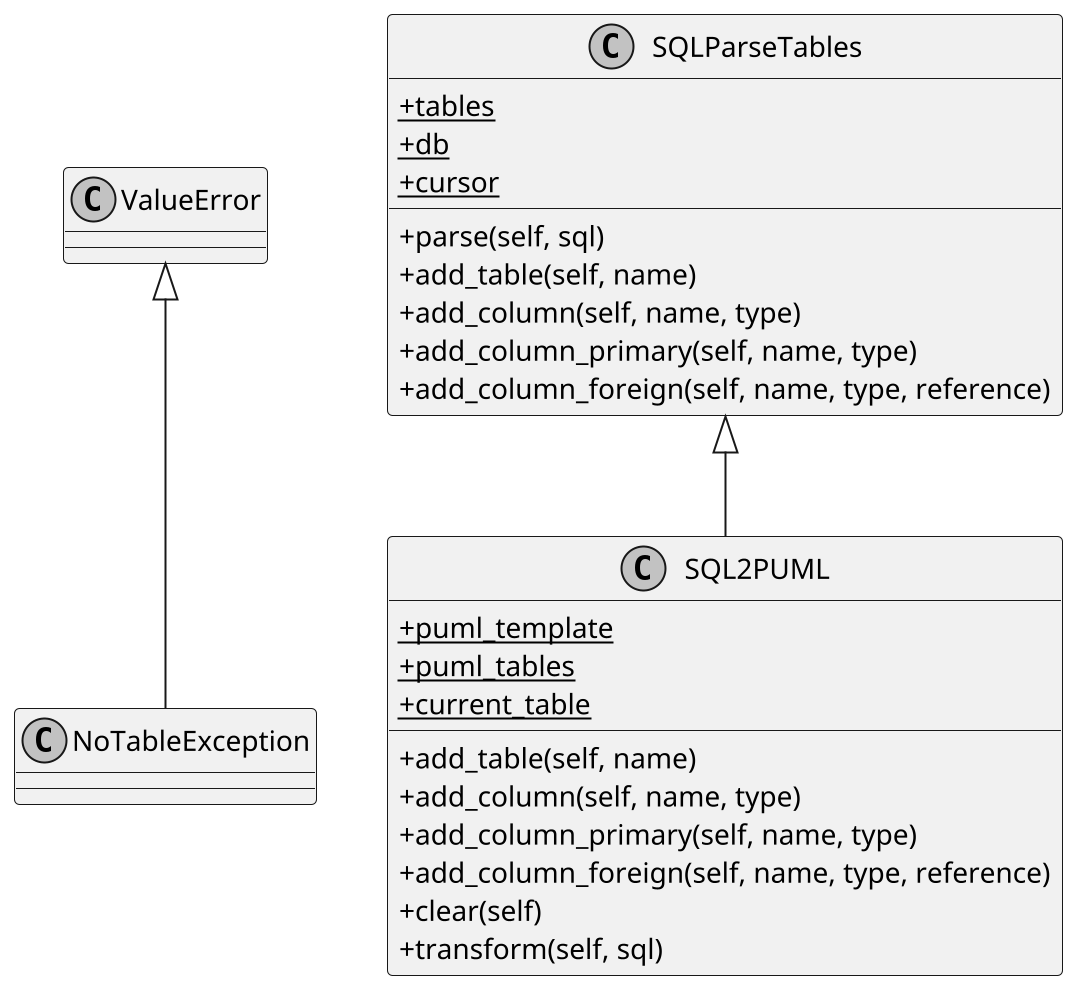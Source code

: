 @startuml
skinparam monochrome true
skinparam classAttributeIconSize 0
scale 2

ValueError <|-- NoTableException
class NoTableException {
}

SQLParseTables <|-- SQL2PUML
class SQL2PUML {
  {static} +puml_template
  {static} +puml_tables
  {static} +current_table
  +add_table(self, name)
  +add_column(self, name, type)
  +add_column_primary(self, name, type)
  +add_column_foreign(self, name, type, reference)
  +clear(self)
  +transform(self, sql)
}

class SQLParseTables {
  {static} +tables
  {static} +db
  {static} +cursor
  +parse(self, sql)
  +add_table(self, name)
  +add_column(self, name, type)
  +add_column_primary(self, name, type)
  +add_column_foreign(self, name, type, reference)
}

@enduml
